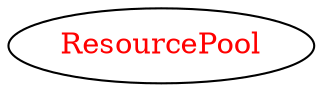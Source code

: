 digraph dependencyGraph {
 concentrate=true;
 ranksep="2.0";
 rankdir="LR"; 
 splines="ortho";
"ResourcePool" [fontcolor="red"];
}